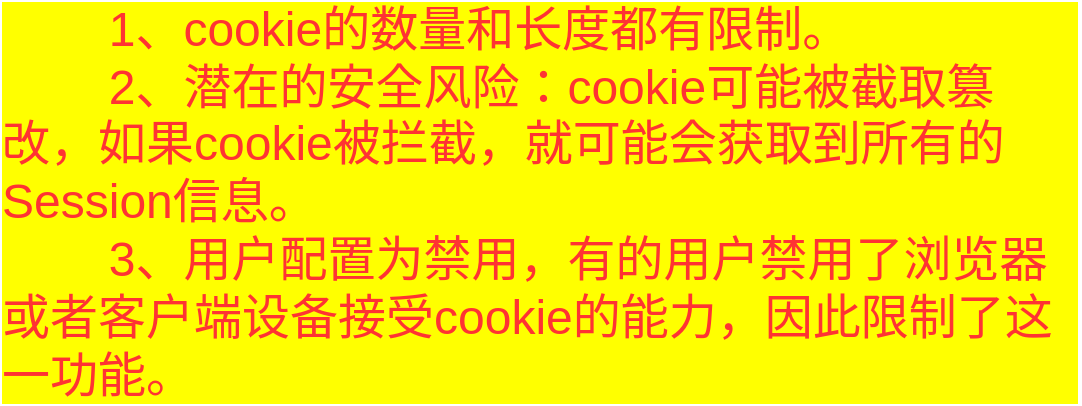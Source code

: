 <mxfile>
    <diagram id="4LxhVbNnfxGCRl3CrH5p" name="第 1 页">
        <mxGraphModel dx="628" dy="912" grid="1" gridSize="10" guides="1" tooltips="1" connect="1" arrows="1" fold="1" page="1" pageScale="1" pageWidth="827" pageHeight="1169" math="0" shadow="0">
            <root>
                <mxCell id="0"/>
                <mxCell id="1" parent="0"/>
                <mxCell id="2" value="&lt;div style=&quot;text-align: left;&quot;&gt;&lt;span style=&quot;font-size: 24px;&quot;&gt;&lt;span style=&quot;white-space: pre;&quot;&gt;&#9;&lt;/span&gt;1、cookie的数量和长度都有限制。&lt;/span&gt;&lt;/div&gt;&lt;div style=&quot;text-align: left;&quot;&gt;&lt;span style=&quot;font-size: 24px;&quot;&gt;&lt;span style=&quot;white-space: pre;&quot;&gt;&#9;&lt;/span&gt;2、潜在的安全风险：cookie可能被截取篡改，如果cookie被拦截，就可能会获取到所有的Session信息。&lt;/span&gt;&lt;/div&gt;&lt;div style=&quot;text-align: left;&quot;&gt;&lt;span style=&quot;font-size: 24px;&quot;&gt;&lt;span style=&quot;white-space: pre;&quot;&gt;&#9;&lt;/span&gt;3、用户配置为禁用，有的用户禁用了浏览器或者客户端设备接受cookie的能力，因此限制了这一功能。&lt;/span&gt;&lt;br&gt;&lt;/div&gt;" style="text;strokeColor=none;align=center;fillColor=none;html=1;verticalAlign=middle;whiteSpace=wrap;rounded=0;fontSize=14;fontColor=#FF3333;labelBackgroundColor=#FFFF00;" parent="1" vertex="1">
                    <mxGeometry x="40" y="250" width="540" height="200" as="geometry"/>
                </mxCell>
            </root>
        </mxGraphModel>
    </diagram>
</mxfile>